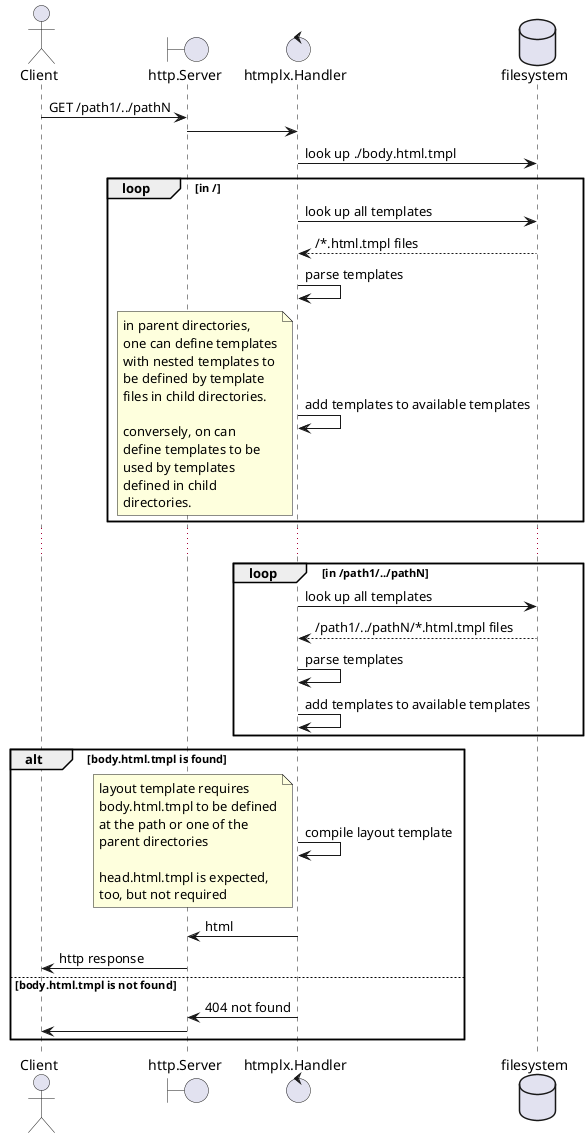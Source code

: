 @startuml


actor Client
boundary "http.Server" as Server
control "htmplx.Handler" as Handler
database filesystem as Filesystem

note left
	omitting asdfasdfasdfasdf
end note


Client -> Server : GET /path1/../pathN
Server -> Handler 
Handler -> Filesystem : look up ./body.html.tmpl
loop in /
	Handler -> Filesystem : look up all templates
	Handler <-- Filesystem : /*.html.tmpl files
	Handler -> Handler : parse templates
	Handler -> Handler : add templates to available templates
	note left
		in parent directories,
		one can define templates
		with nested templates to
		be defined by template
		files in child directories.

		conversely, on can
		define templates to be
		used by templates
		defined in child
		directories.
	end note
end
...
loop in /path1/../pathN
	Handler -> Filesystem : look up all templates
	Handler <-- Filesystem : /path1/../pathN/*.html.tmpl files
	Handler -> Handler : parse templates
	Handler -> Handler : add templates to available templates
end
alt body.html.tmpl is found
	Handler -> Handler : compile layout template
	note left
		layout template requires
		body.html.tmpl to be defined
		at the path or one of the
		parent directories

		head.html.tmpl is expected, 
		too, but not required
	end note
	Server <- Handler : html
	Client <- Server : http response
else body.html.tmpl is not found
	Server <- Handler : 404 not found
	Client <- Server
end


@enduml
